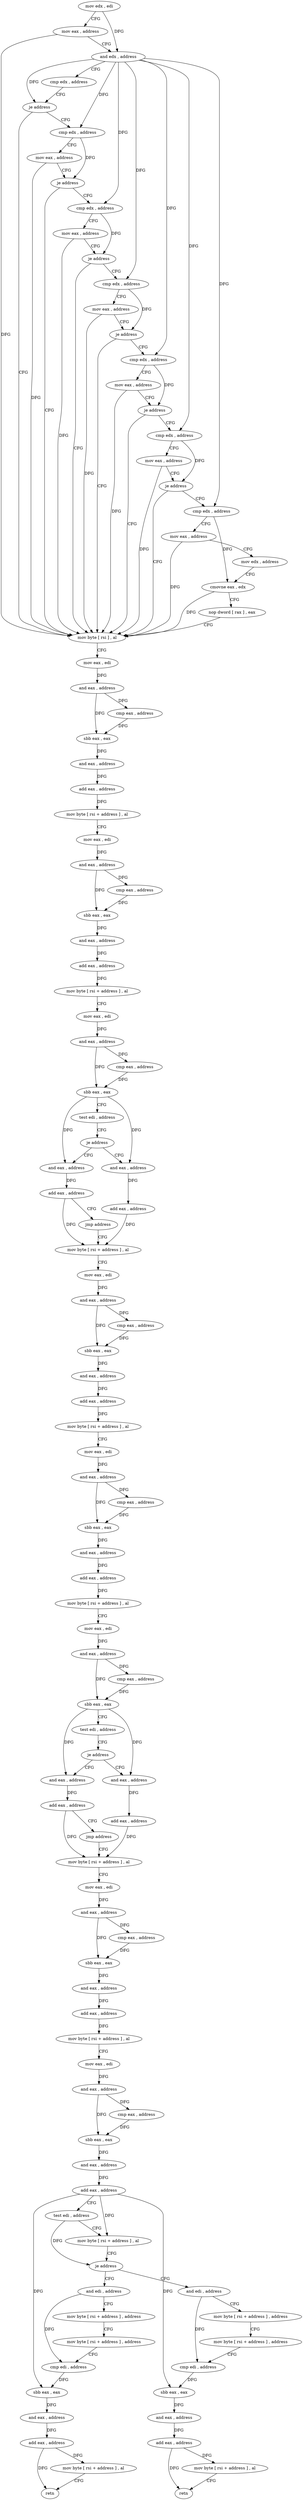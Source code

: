 digraph "func" {
"4269680" [label = "mov edx , edi" ]
"4269682" [label = "mov eax , address" ]
"4269687" [label = "and edx , address" ]
"4269693" [label = "cmp edx , address" ]
"4269699" [label = "je address" ]
"4269792" [label = "mov byte [ rsi ] , al" ]
"4269701" [label = "cmp edx , address" ]
"4269794" [label = "mov eax , edi" ]
"4269796" [label = "and eax , address" ]
"4269801" [label = "cmp eax , address" ]
"4269804" [label = "sbb eax , eax" ]
"4269806" [label = "and eax , address" ]
"4269809" [label = "add eax , address" ]
"4269812" [label = "mov byte [ rsi + address ] , al" ]
"4269815" [label = "mov eax , edi" ]
"4269817" [label = "and eax , address" ]
"4269822" [label = "cmp eax , address" ]
"4269825" [label = "sbb eax , eax" ]
"4269827" [label = "and eax , address" ]
"4269830" [label = "add eax , address" ]
"4269833" [label = "mov byte [ rsi + address ] , al" ]
"4269836" [label = "mov eax , edi" ]
"4269838" [label = "and eax , address" ]
"4269841" [label = "cmp eax , address" ]
"4269844" [label = "sbb eax , eax" ]
"4269846" [label = "test edi , address" ]
"4269852" [label = "je address" ]
"4270016" [label = "and eax , address" ]
"4269858" [label = "and eax , address" ]
"4269707" [label = "mov eax , address" ]
"4269712" [label = "je address" ]
"4269714" [label = "cmp edx , address" ]
"4270019" [label = "add eax , address" ]
"4270022" [label = "jmp address" ]
"4269864" [label = "mov byte [ rsi + address ] , al" ]
"4269861" [label = "add eax , address" ]
"4269720" [label = "mov eax , address" ]
"4269725" [label = "je address" ]
"4269727" [label = "cmp edx , address" ]
"4269867" [label = "mov eax , edi" ]
"4269869" [label = "and eax , address" ]
"4269872" [label = "cmp eax , address" ]
"4269875" [label = "sbb eax , eax" ]
"4269877" [label = "and eax , address" ]
"4269880" [label = "add eax , address" ]
"4269883" [label = "mov byte [ rsi + address ] , al" ]
"4269886" [label = "mov eax , edi" ]
"4269888" [label = "and eax , address" ]
"4269891" [label = "cmp eax , address" ]
"4269894" [label = "sbb eax , eax" ]
"4269896" [label = "and eax , address" ]
"4269899" [label = "add eax , address" ]
"4269902" [label = "mov byte [ rsi + address ] , al" ]
"4269905" [label = "mov eax , edi" ]
"4269907" [label = "and eax , address" ]
"4269910" [label = "cmp eax , address" ]
"4269913" [label = "sbb eax , eax" ]
"4269915" [label = "test edi , address" ]
"4269921" [label = "je address" ]
"4270064" [label = "and eax , address" ]
"4269927" [label = "and eax , address" ]
"4270067" [label = "add eax , address" ]
"4270070" [label = "jmp address" ]
"4269933" [label = "mov byte [ rsi + address ] , al" ]
"4269930" [label = "add eax , address" ]
"4269733" [label = "mov eax , address" ]
"4269738" [label = "je address" ]
"4269740" [label = "cmp edx , address" ]
"4269936" [label = "mov eax , edi" ]
"4269938" [label = "and eax , address" ]
"4269941" [label = "cmp eax , address" ]
"4269944" [label = "sbb eax , eax" ]
"4269946" [label = "and eax , address" ]
"4269949" [label = "add eax , address" ]
"4269952" [label = "mov byte [ rsi + address ] , al" ]
"4269955" [label = "mov eax , edi" ]
"4269957" [label = "and eax , address" ]
"4269960" [label = "cmp eax , address" ]
"4269963" [label = "sbb eax , eax" ]
"4269965" [label = "and eax , address" ]
"4269968" [label = "add eax , address" ]
"4269971" [label = "test edi , address" ]
"4269977" [label = "mov byte [ rsi + address ] , al" ]
"4269980" [label = "je address" ]
"4270032" [label = "and edi , address" ]
"4269982" [label = "and edi , address" ]
"4270035" [label = "mov byte [ rsi + address ] , address" ]
"4270039" [label = "mov byte [ rsi + address ] , address" ]
"4270043" [label = "cmp edi , address" ]
"4270046" [label = "sbb eax , eax" ]
"4270048" [label = "and eax , address" ]
"4270051" [label = "add eax , address" ]
"4270054" [label = "mov byte [ rsi + address ] , al" ]
"4270057" [label = "retn" ]
"4269985" [label = "mov byte [ rsi + address ] , address" ]
"4269989" [label = "mov byte [ rsi + address ] , address" ]
"4269993" [label = "cmp edi , address" ]
"4269996" [label = "sbb eax , eax" ]
"4269998" [label = "and eax , address" ]
"4270001" [label = "add eax , address" ]
"4270004" [label = "mov byte [ rsi + address ] , al" ]
"4270007" [label = "retn" ]
"4269746" [label = "mov eax , address" ]
"4269751" [label = "je address" ]
"4269753" [label = "cmp edx , address" ]
"4269759" [label = "mov eax , address" ]
"4269764" [label = "je address" ]
"4269766" [label = "cmp edx , address" ]
"4269772" [label = "mov eax , address" ]
"4269777" [label = "mov edx , address" ]
"4269782" [label = "cmovne eax , edx" ]
"4269785" [label = "nop dword [ rax ] , eax" ]
"4269680" -> "4269682" [ label = "CFG" ]
"4269680" -> "4269687" [ label = "DFG" ]
"4269682" -> "4269687" [ label = "CFG" ]
"4269682" -> "4269792" [ label = "DFG" ]
"4269687" -> "4269693" [ label = "CFG" ]
"4269687" -> "4269699" [ label = "DFG" ]
"4269687" -> "4269701" [ label = "DFG" ]
"4269687" -> "4269714" [ label = "DFG" ]
"4269687" -> "4269727" [ label = "DFG" ]
"4269687" -> "4269740" [ label = "DFG" ]
"4269687" -> "4269753" [ label = "DFG" ]
"4269687" -> "4269766" [ label = "DFG" ]
"4269693" -> "4269699" [ label = "CFG" ]
"4269699" -> "4269792" [ label = "CFG" ]
"4269699" -> "4269701" [ label = "CFG" ]
"4269792" -> "4269794" [ label = "CFG" ]
"4269701" -> "4269707" [ label = "CFG" ]
"4269701" -> "4269712" [ label = "DFG" ]
"4269794" -> "4269796" [ label = "DFG" ]
"4269796" -> "4269801" [ label = "DFG" ]
"4269796" -> "4269804" [ label = "DFG" ]
"4269801" -> "4269804" [ label = "DFG" ]
"4269804" -> "4269806" [ label = "DFG" ]
"4269806" -> "4269809" [ label = "DFG" ]
"4269809" -> "4269812" [ label = "DFG" ]
"4269812" -> "4269815" [ label = "CFG" ]
"4269815" -> "4269817" [ label = "DFG" ]
"4269817" -> "4269822" [ label = "DFG" ]
"4269817" -> "4269825" [ label = "DFG" ]
"4269822" -> "4269825" [ label = "DFG" ]
"4269825" -> "4269827" [ label = "DFG" ]
"4269827" -> "4269830" [ label = "DFG" ]
"4269830" -> "4269833" [ label = "DFG" ]
"4269833" -> "4269836" [ label = "CFG" ]
"4269836" -> "4269838" [ label = "DFG" ]
"4269838" -> "4269841" [ label = "DFG" ]
"4269838" -> "4269844" [ label = "DFG" ]
"4269841" -> "4269844" [ label = "DFG" ]
"4269844" -> "4269846" [ label = "CFG" ]
"4269844" -> "4270016" [ label = "DFG" ]
"4269844" -> "4269858" [ label = "DFG" ]
"4269846" -> "4269852" [ label = "CFG" ]
"4269852" -> "4270016" [ label = "CFG" ]
"4269852" -> "4269858" [ label = "CFG" ]
"4270016" -> "4270019" [ label = "DFG" ]
"4269858" -> "4269861" [ label = "DFG" ]
"4269707" -> "4269712" [ label = "CFG" ]
"4269707" -> "4269792" [ label = "DFG" ]
"4269712" -> "4269792" [ label = "CFG" ]
"4269712" -> "4269714" [ label = "CFG" ]
"4269714" -> "4269720" [ label = "CFG" ]
"4269714" -> "4269725" [ label = "DFG" ]
"4270019" -> "4270022" [ label = "CFG" ]
"4270019" -> "4269864" [ label = "DFG" ]
"4270022" -> "4269864" [ label = "CFG" ]
"4269864" -> "4269867" [ label = "CFG" ]
"4269861" -> "4269864" [ label = "DFG" ]
"4269720" -> "4269725" [ label = "CFG" ]
"4269720" -> "4269792" [ label = "DFG" ]
"4269725" -> "4269792" [ label = "CFG" ]
"4269725" -> "4269727" [ label = "CFG" ]
"4269727" -> "4269733" [ label = "CFG" ]
"4269727" -> "4269738" [ label = "DFG" ]
"4269867" -> "4269869" [ label = "DFG" ]
"4269869" -> "4269872" [ label = "DFG" ]
"4269869" -> "4269875" [ label = "DFG" ]
"4269872" -> "4269875" [ label = "DFG" ]
"4269875" -> "4269877" [ label = "DFG" ]
"4269877" -> "4269880" [ label = "DFG" ]
"4269880" -> "4269883" [ label = "DFG" ]
"4269883" -> "4269886" [ label = "CFG" ]
"4269886" -> "4269888" [ label = "DFG" ]
"4269888" -> "4269891" [ label = "DFG" ]
"4269888" -> "4269894" [ label = "DFG" ]
"4269891" -> "4269894" [ label = "DFG" ]
"4269894" -> "4269896" [ label = "DFG" ]
"4269896" -> "4269899" [ label = "DFG" ]
"4269899" -> "4269902" [ label = "DFG" ]
"4269902" -> "4269905" [ label = "CFG" ]
"4269905" -> "4269907" [ label = "DFG" ]
"4269907" -> "4269910" [ label = "DFG" ]
"4269907" -> "4269913" [ label = "DFG" ]
"4269910" -> "4269913" [ label = "DFG" ]
"4269913" -> "4269915" [ label = "CFG" ]
"4269913" -> "4270064" [ label = "DFG" ]
"4269913" -> "4269927" [ label = "DFG" ]
"4269915" -> "4269921" [ label = "CFG" ]
"4269921" -> "4270064" [ label = "CFG" ]
"4269921" -> "4269927" [ label = "CFG" ]
"4270064" -> "4270067" [ label = "DFG" ]
"4269927" -> "4269930" [ label = "DFG" ]
"4270067" -> "4270070" [ label = "CFG" ]
"4270067" -> "4269933" [ label = "DFG" ]
"4270070" -> "4269933" [ label = "CFG" ]
"4269933" -> "4269936" [ label = "CFG" ]
"4269930" -> "4269933" [ label = "DFG" ]
"4269733" -> "4269738" [ label = "CFG" ]
"4269733" -> "4269792" [ label = "DFG" ]
"4269738" -> "4269792" [ label = "CFG" ]
"4269738" -> "4269740" [ label = "CFG" ]
"4269740" -> "4269746" [ label = "CFG" ]
"4269740" -> "4269751" [ label = "DFG" ]
"4269936" -> "4269938" [ label = "DFG" ]
"4269938" -> "4269941" [ label = "DFG" ]
"4269938" -> "4269944" [ label = "DFG" ]
"4269941" -> "4269944" [ label = "DFG" ]
"4269944" -> "4269946" [ label = "DFG" ]
"4269946" -> "4269949" [ label = "DFG" ]
"4269949" -> "4269952" [ label = "DFG" ]
"4269952" -> "4269955" [ label = "CFG" ]
"4269955" -> "4269957" [ label = "DFG" ]
"4269957" -> "4269960" [ label = "DFG" ]
"4269957" -> "4269963" [ label = "DFG" ]
"4269960" -> "4269963" [ label = "DFG" ]
"4269963" -> "4269965" [ label = "DFG" ]
"4269965" -> "4269968" [ label = "DFG" ]
"4269968" -> "4269971" [ label = "CFG" ]
"4269968" -> "4269977" [ label = "DFG" ]
"4269968" -> "4270046" [ label = "DFG" ]
"4269968" -> "4269996" [ label = "DFG" ]
"4269971" -> "4269977" [ label = "CFG" ]
"4269971" -> "4269980" [ label = "DFG" ]
"4269977" -> "4269980" [ label = "CFG" ]
"4269980" -> "4270032" [ label = "CFG" ]
"4269980" -> "4269982" [ label = "CFG" ]
"4270032" -> "4270035" [ label = "CFG" ]
"4270032" -> "4270043" [ label = "DFG" ]
"4269982" -> "4269985" [ label = "CFG" ]
"4269982" -> "4269993" [ label = "DFG" ]
"4270035" -> "4270039" [ label = "CFG" ]
"4270039" -> "4270043" [ label = "CFG" ]
"4270043" -> "4270046" [ label = "DFG" ]
"4270046" -> "4270048" [ label = "DFG" ]
"4270048" -> "4270051" [ label = "DFG" ]
"4270051" -> "4270054" [ label = "DFG" ]
"4270051" -> "4270057" [ label = "DFG" ]
"4270054" -> "4270057" [ label = "CFG" ]
"4269985" -> "4269989" [ label = "CFG" ]
"4269989" -> "4269993" [ label = "CFG" ]
"4269993" -> "4269996" [ label = "DFG" ]
"4269996" -> "4269998" [ label = "DFG" ]
"4269998" -> "4270001" [ label = "DFG" ]
"4270001" -> "4270004" [ label = "DFG" ]
"4270001" -> "4270007" [ label = "DFG" ]
"4270004" -> "4270007" [ label = "CFG" ]
"4269746" -> "4269751" [ label = "CFG" ]
"4269746" -> "4269792" [ label = "DFG" ]
"4269751" -> "4269792" [ label = "CFG" ]
"4269751" -> "4269753" [ label = "CFG" ]
"4269753" -> "4269759" [ label = "CFG" ]
"4269753" -> "4269764" [ label = "DFG" ]
"4269759" -> "4269764" [ label = "CFG" ]
"4269759" -> "4269792" [ label = "DFG" ]
"4269764" -> "4269792" [ label = "CFG" ]
"4269764" -> "4269766" [ label = "CFG" ]
"4269766" -> "4269772" [ label = "CFG" ]
"4269766" -> "4269782" [ label = "DFG" ]
"4269772" -> "4269777" [ label = "CFG" ]
"4269772" -> "4269792" [ label = "DFG" ]
"4269777" -> "4269782" [ label = "CFG" ]
"4269782" -> "4269785" [ label = "CFG" ]
"4269782" -> "4269792" [ label = "DFG" ]
"4269785" -> "4269792" [ label = "CFG" ]
}
